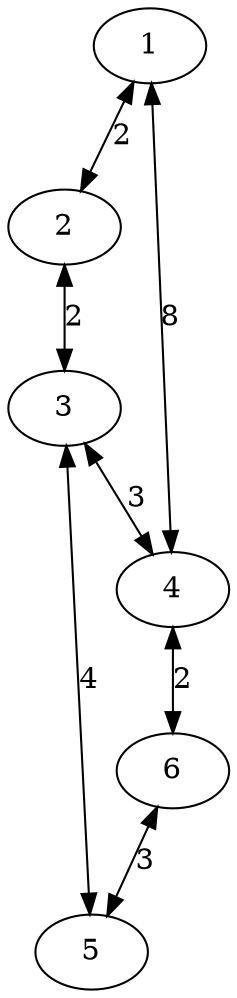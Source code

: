digraph G {
    1->2 [dir="both", label="2"]
    2->3 [dir="both", label="2"]
    3->4 [dir="both", label="3"]
    1->4 [dir="both", label="8"]
    3->5 [dir="both", label="4"]
    4->6 [dir="both", label="2"]
    6->5 [dir="both", label="3"]
}
